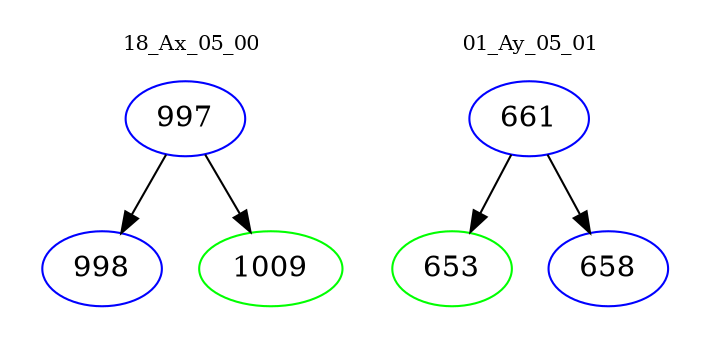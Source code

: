 digraph{
subgraph cluster_0 {
color = white
label = "18_Ax_05_00";
fontsize=10;
T0_997 [label="997", color="blue"]
T0_997 -> T0_998 [color="black"]
T0_998 [label="998", color="blue"]
T0_997 -> T0_1009 [color="black"]
T0_1009 [label="1009", color="green"]
}
subgraph cluster_1 {
color = white
label = "01_Ay_05_01";
fontsize=10;
T1_661 [label="661", color="blue"]
T1_661 -> T1_653 [color="black"]
T1_653 [label="653", color="green"]
T1_661 -> T1_658 [color="black"]
T1_658 [label="658", color="blue"]
}
}
